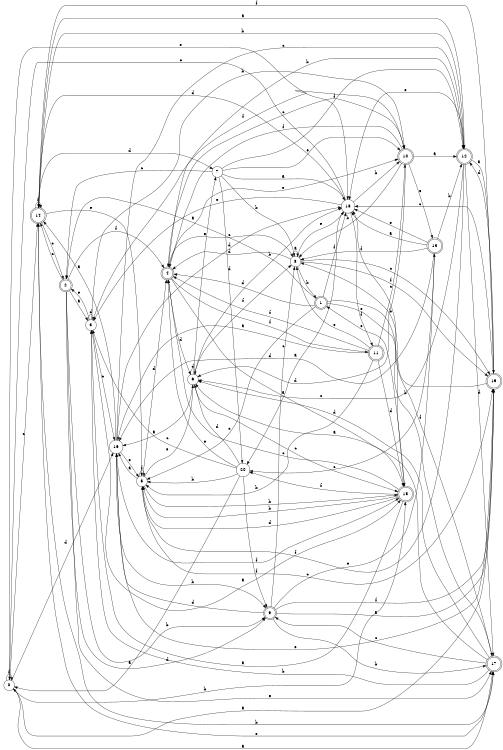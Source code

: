 digraph n17_3 {
__start0 [label="" shape="none"];

rankdir=LR;
size="8,5";

s0 [style="filled", color="black", fillcolor="white" shape="circle", label="0"];
s1 [style="rounded,filled", color="black", fillcolor="white" shape="doublecircle", label="1"];
s2 [style="rounded,filled", color="black", fillcolor="white" shape="doublecircle", label="2"];
s3 [style="filled", color="black", fillcolor="white" shape="circle", label="3"];
s4 [style="rounded,filled", color="black", fillcolor="white" shape="doublecircle", label="4"];
s5 [style="filled", color="black", fillcolor="white" shape="circle", label="5"];
s6 [style="filled", color="black", fillcolor="white" shape="circle", label="6"];
s7 [style="filled", color="black", fillcolor="white" shape="circle", label="7"];
s8 [style="filled", color="black", fillcolor="white" shape="circle", label="8"];
s9 [style="rounded,filled", color="black", fillcolor="white" shape="doublecircle", label="9"];
s10 [style="rounded,filled", color="black", fillcolor="white" shape="doublecircle", label="10"];
s11 [style="rounded,filled", color="black", fillcolor="white" shape="doublecircle", label="11"];
s12 [style="rounded,filled", color="black", fillcolor="white" shape="doublecircle", label="12"];
s13 [style="rounded,filled", color="black", fillcolor="white" shape="doublecircle", label="13"];
s14 [style="rounded,filled", color="black", fillcolor="white" shape="doublecircle", label="14"];
s15 [style="rounded,filled", color="black", fillcolor="white" shape="doublecircle", label="15"];
s16 [style="filled", color="black", fillcolor="white" shape="circle", label="16"];
s17 [style="rounded,filled", color="black", fillcolor="white" shape="doublecircle", label="17"];
s18 [style="filled", color="black", fillcolor="white" shape="circle", label="18"];
s19 [style="rounded,filled", color="black", fillcolor="white" shape="doublecircle", label="19"];
s20 [style="filled", color="black", fillcolor="white" shape="circle", label="20"];
s0 -> s17 [label="a"];
s0 -> s15 [label="b"];
s0 -> s14 [label="c"];
s0 -> s16 [label="d"];
s0 -> s18 [label="e"];
s0 -> s0 [label="f"];
s1 -> s2 [label="a"];
s1 -> s17 [label="b"];
s1 -> s5 [label="c"];
s1 -> s4 [label="d"];
s1 -> s15 [label="e"];
s1 -> s18 [label="f"];
s2 -> s3 [label="a"];
s2 -> s9 [label="b"];
s2 -> s14 [label="c"];
s2 -> s9 [label="d"];
s2 -> s17 [label="e"];
s2 -> s4 [label="f"];
s3 -> s15 [label="a"];
s3 -> s10 [label="b"];
s3 -> s16 [label="c"];
s3 -> s3 [label="d"];
s3 -> s2 [label="e"];
s3 -> s10 [label="f"];
s4 -> s15 [label="a"];
s4 -> s12 [label="b"];
s4 -> s8 [label="c"];
s4 -> s6 [label="d"];
s4 -> s10 [label="e"];
s4 -> s11 [label="f"];
s5 -> s16 [label="a"];
s5 -> s15 [label="b"];
s5 -> s19 [label="c"];
s5 -> s4 [label="d"];
s5 -> s6 [label="e"];
s5 -> s5 [label="f"];
s6 -> s16 [label="a"];
s6 -> s18 [label="b"];
s6 -> s15 [label="c"];
s6 -> s6 [label="d"];
s6 -> s7 [label="e"];
s6 -> s8 [label="f"];
s7 -> s18 [label="a"];
s7 -> s8 [label="b"];
s7 -> s2 [label="c"];
s7 -> s20 [label="d"];
s7 -> s10 [label="e"];
s7 -> s12 [label="f"];
s8 -> s8 [label="a"];
s8 -> s1 [label="b"];
s8 -> s19 [label="c"];
s8 -> s4 [label="d"];
s8 -> s18 [label="e"];
s8 -> s19 [label="f"];
s9 -> s19 [label="a"];
s9 -> s17 [label="b"];
s9 -> s8 [label="c"];
s9 -> s16 [label="d"];
s9 -> s13 [label="e"];
s9 -> s19 [label="f"];
s10 -> s12 [label="a"];
s10 -> s8 [label="b"];
s10 -> s4 [label="c"];
s10 -> s6 [label="d"];
s10 -> s13 [label="e"];
s10 -> s4 [label="f"];
s11 -> s16 [label="a"];
s11 -> s5 [label="b"];
s11 -> s10 [label="c"];
s11 -> s15 [label="d"];
s11 -> s8 [label="e"];
s11 -> s4 [label="f"];
s12 -> s19 [label="a"];
s12 -> s14 [label="b"];
s12 -> s6 [label="c"];
s12 -> s17 [label="d"];
s12 -> s18 [label="e"];
s12 -> s5 [label="f"];
s13 -> s18 [label="a"];
s13 -> s12 [label="b"];
s13 -> s20 [label="c"];
s13 -> s16 [label="d"];
s13 -> s18 [label="e"];
s13 -> s8 [label="f"];
s14 -> s12 [label="a"];
s14 -> s17 [label="b"];
s14 -> s2 [label="c"];
s14 -> s7 [label="d"];
s14 -> s5 [label="e"];
s14 -> s14 [label="f"];
s15 -> s3 [label="a"];
s15 -> s5 [label="b"];
s15 -> s4 [label="c"];
s15 -> s5 [label="d"];
s15 -> s1 [label="e"];
s15 -> s20 [label="f"];
s16 -> s14 [label="a"];
s16 -> s9 [label="b"];
s16 -> s12 [label="c"];
s16 -> s18 [label="d"];
s16 -> s5 [label="e"];
s16 -> s15 [label="f"];
s17 -> s6 [label="a"];
s17 -> s3 [label="b"];
s17 -> s9 [label="c"];
s17 -> s6 [label="d"];
s17 -> s14 [label="e"];
s17 -> s18 [label="f"];
s18 -> s20 [label="a"];
s18 -> s10 [label="b"];
s18 -> s0 [label="c"];
s18 -> s14 [label="d"];
s18 -> s3 [label="e"];
s18 -> s11 [label="f"];
s19 -> s0 [label="a"];
s19 -> s8 [label="b"];
s19 -> s18 [label="c"];
s19 -> s12 [label="d"];
s19 -> s16 [label="e"];
s19 -> s14 [label="f"];
s20 -> s0 [label="a"];
s20 -> s5 [label="b"];
s20 -> s3 [label="c"];
s20 -> s6 [label="d"];
s20 -> s4 [label="e"];
s20 -> s9 [label="f"];

}